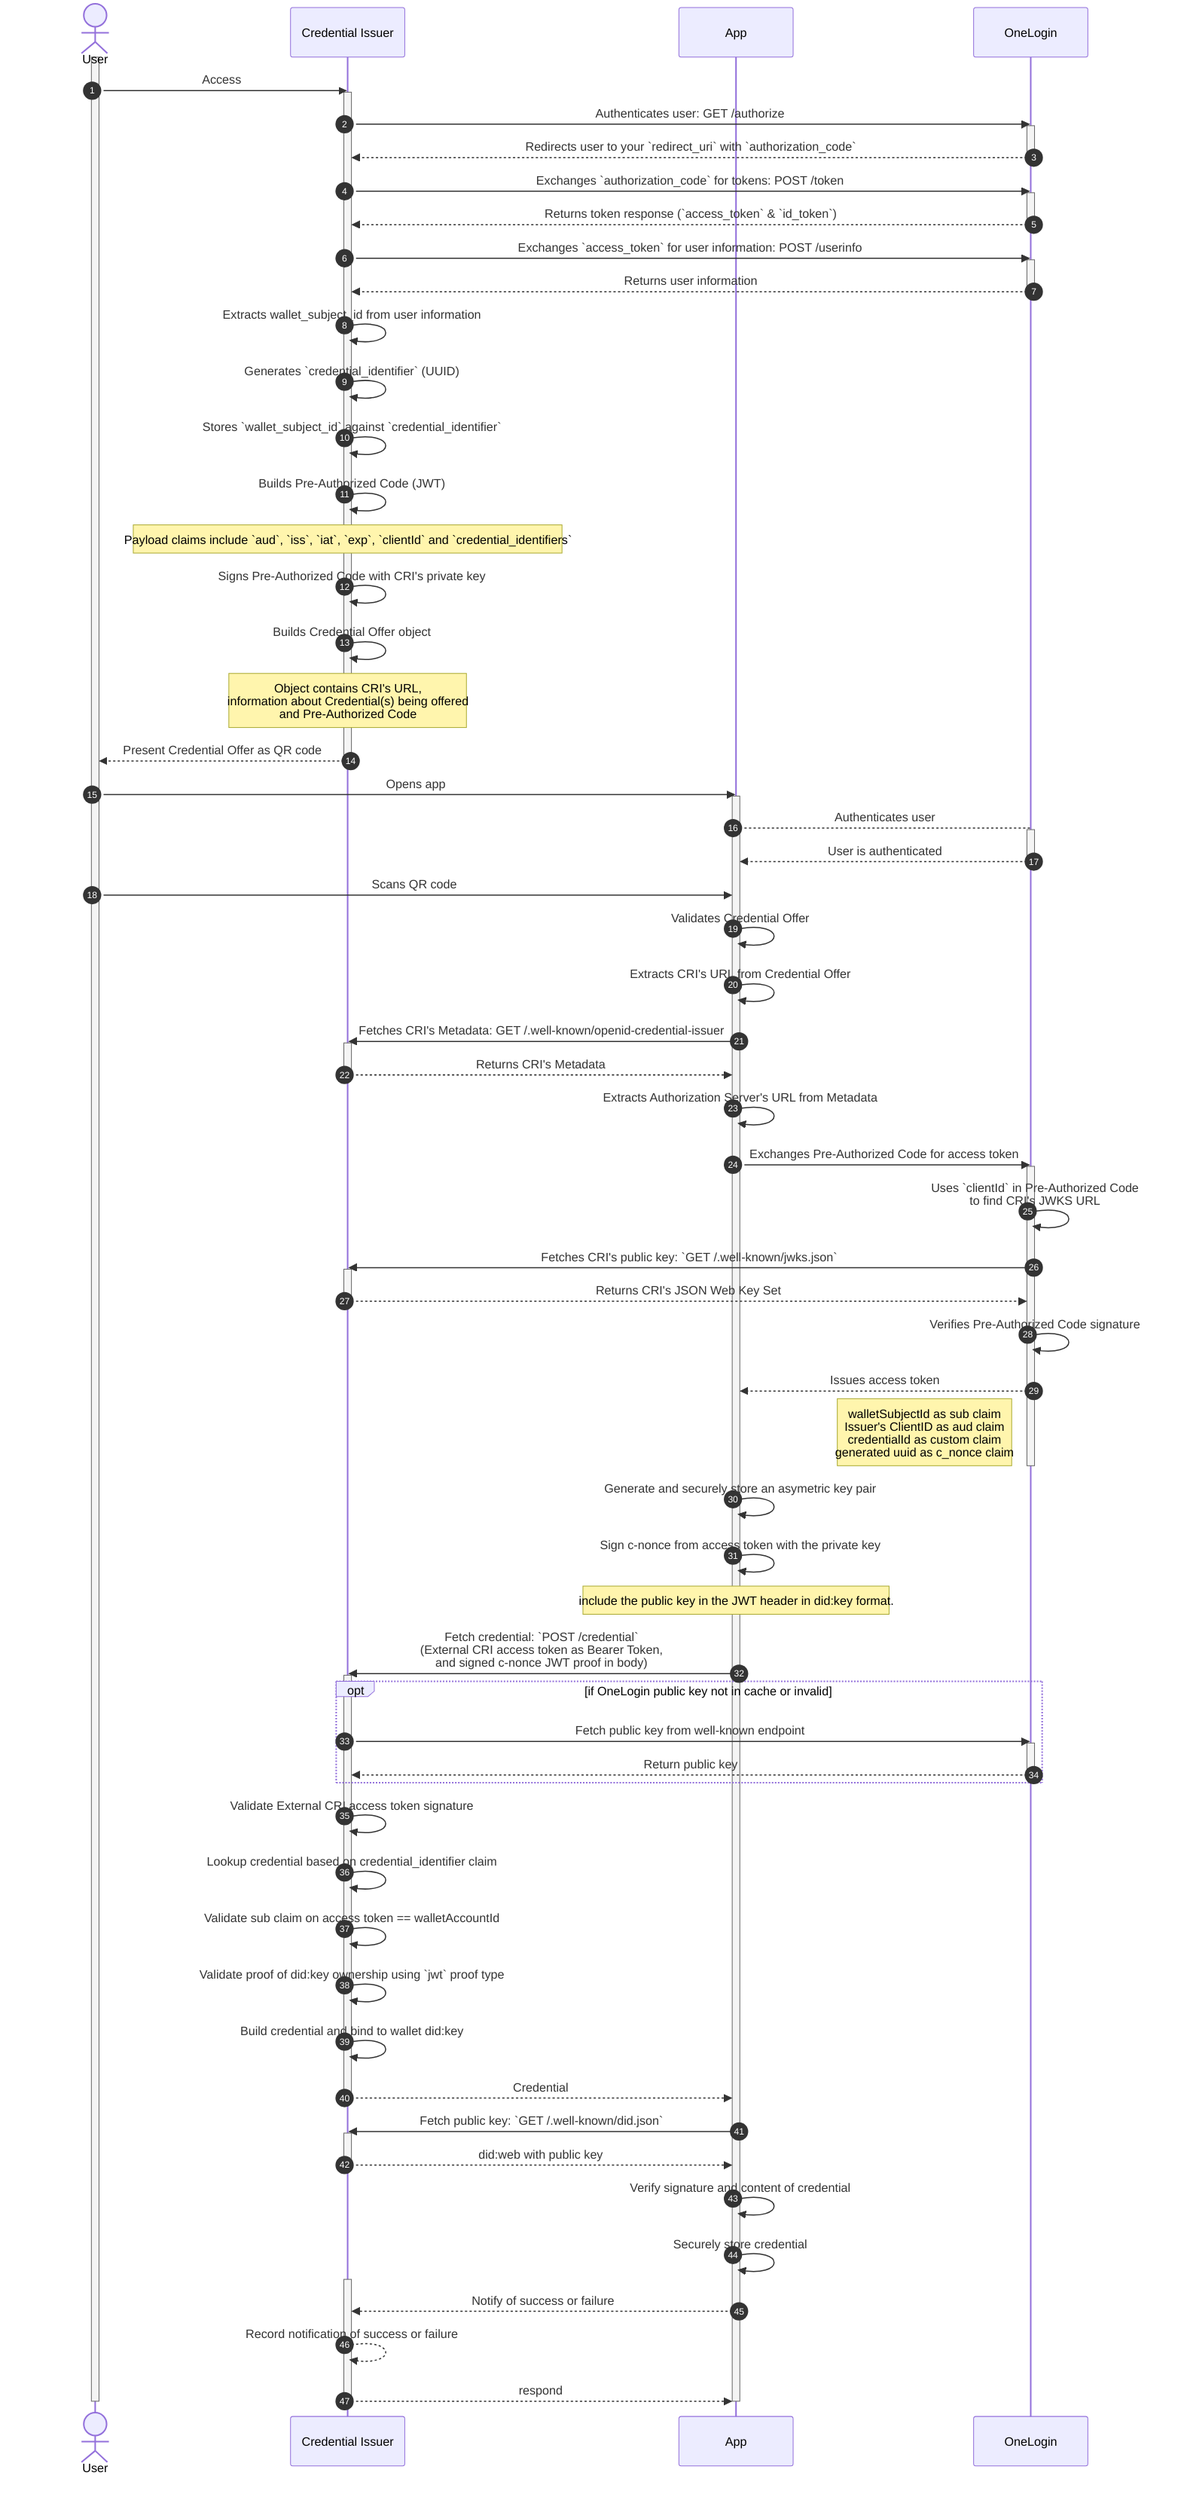 sequenceDiagram
    autonumber
    actor User as User
    participant CRI as Credential Issuer
    participant App as App
    participant OneLogin as OneLogin
    activate User
    User->>CRI: Access
    activate CRI
    CRI->>OneLogin: Authenticates user: GET /authorize
    activate OneLogin
    OneLogin-->>CRI: Redirects user to your `redirect_uri` with `authorization_code`
    deactivate OneLogin
    CRI->>OneLogin: Exchanges `authorization_code` for tokens: POST /token
    activate OneLogin
    OneLogin-->>CRI: Returns token response (`access_token` & `id_token`)
    deactivate OneLogin
    CRI->>OneLogin: Exchanges `access_token` for user information: POST /userinfo
    activate OneLogin
    OneLogin-->>CRI: Returns user information
    deactivate OneLogin
    CRI->>CRI: Extracts wallet_subject_id from user information
    CRI->>CRI: Generates `credential_identifier` (UUID)
    CRI->>CRI: Stores `wallet_subject_id` against `credential_identifier`
    CRI->>CRI: Builds Pre-Authorized Code (JWT)
    note over CRI: Payload claims include `aud`, `iss`, `iat`, `exp`, `clientId` and `credential_identifiers`
    CRI->>CRI: Signs Pre-Authorized Code with CRI's private key
    CRI->>CRI: Builds Credential Offer object
    note over CRI: Object contains CRI's URL,<br> information about Credential(s) being offered<br> and Pre-Authorized Code
    CRI-->>User: Present Credential Offer as QR code
    deactivate CRI
    User->>App: Opens app
    activate App
    App-->OneLogin: Authenticates user
    activate OneLogin
    OneLogin-->>App: User is authenticated
    deactivate OneLogin
    User->>App: Scans QR code
    App->>App: Validates Credential Offer
    App->>App: Extracts CRI's URL from Credential Offer
    App->>CRI: Fetches CRI's Metadata: GET /.well-known/openid-credential-issuer
    activate CRI
    CRI-->>App: Returns CRI's Metadata
    deactivate CRI
    App->>App: Extracts Authorization Server's URL from Metadata
    App->>OneLogin: Exchanges Pre-Authorized Code for access token
    activate OneLogin
    OneLogin->>OneLogin: Uses `clientId` in  Pre-Authorized Code<br> to find CRI's JWKS URL
    OneLogin->>CRI: Fetches CRI's public key: `GET /.well-known/jwks.json`
    activate CRI
    CRI-->>OneLogin: Returns CRI's JSON Web Key Set
    deactivate CRI
    OneLogin->>OneLogin: Verifies Pre-Authorized Code signature
    OneLogin-->>App: Issues access token
    note left of OneLogin: walletSubjectId as sub claim<br>Issuer's ClientID as aud claim<br>credentialId as custom claim<br>generated uuid as c_nonce claim
    deactivate OneLogin
    App->>App: Generate and securely store an asymetric key pair
    App->>App: Sign c-nonce from access token with the private key
    note over App: include the public key in the JWT header in did:key format.
    App->>CRI: Fetch credential: `POST /credential`<br>(External CRI access token as Bearer Token,<br>and signed c-nonce JWT proof in body)
    activate CRI
    opt if OneLogin public key not in cache or invalid
        CRI->>OneLogin: Fetch public key from well-known endpoint
        activate OneLogin
        OneLogin-->>CRI: Return public key
        deactivate OneLogin
    end
    CRI->>CRI: Validate External CRI access token signature
    CRI->>CRI: Lookup credential based on credential_identifier claim
    CRI->>CRI: Validate sub claim on access token == walletAccountId
    CRI->>CRI: Validate proof of did:key ownership using `jwt` proof type
    CRI->>CRI: Build credential and bind to wallet did:key
    CRI-->>App: Credential
    deactivate CRI
    App->>CRI: Fetch public key: `GET /.well-known/did.json`
    activate CRI
    CRI-->>App: did:web with public key
    deactivate CRI
    App->>App: Verify signature and content of credential
    App->>App: Securely store credential
    activate CRI
    App-->>CRI: Notify of success or failure
    CRI-->>CRI: Record notification of success or failure
    CRI-->>App: respond
    deactivate CRI
    deactivate App
    deactivate User